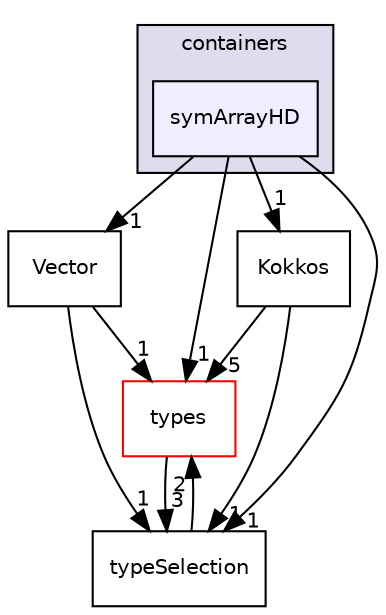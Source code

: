 digraph "src/phasicFlow/containers/symArrayHD" {
  compound=true
  node [ fontsize="10", fontname="Helvetica"];
  edge [ labelfontsize="10", labelfontname="Helvetica"];
  subgraph clusterdir_74a3bd5d559eb2469f344a26dc365ad0 {
    graph [ bgcolor="#ddddee", pencolor="black", label="containers" fontname="Helvetica", fontsize="10", URL="dir_74a3bd5d559eb2469f344a26dc365ad0.html"]
  dir_d67f442c583c169126a33cc02f90b170 [shape=box, label="symArrayHD", style="filled", fillcolor="#eeeeff", pencolor="black", URL="dir_d67f442c583c169126a33cc02f90b170.html"];
  }
  dir_c06362741ee20f2df47d4d66ada3d48c [shape=box label="Vector" URL="dir_c06362741ee20f2df47d4d66ada3d48c.html"];
  dir_e8baec020e471dff3bc06b812491e6c5 [shape=box label="types" fillcolor="white" style="filled" color="red" URL="dir_e8baec020e471dff3bc06b812491e6c5.html"];
  dir_9522ed5fbd948bd0f422a9c3c511773e [shape=box label="Kokkos" URL="dir_9522ed5fbd948bd0f422a9c3c511773e.html"];
  dir_4419dd78bee2bde1362d842a02bd0463 [shape=box label="typeSelection" URL="dir_4419dd78bee2bde1362d842a02bd0463.html"];
  dir_d67f442c583c169126a33cc02f90b170->dir_c06362741ee20f2df47d4d66ada3d48c [headlabel="1", labeldistance=1.5 headhref="dir_000107_000109.html"];
  dir_d67f442c583c169126a33cc02f90b170->dir_e8baec020e471dff3bc06b812491e6c5 [headlabel="1", labeldistance=1.5 headhref="dir_000107_000175.html"];
  dir_d67f442c583c169126a33cc02f90b170->dir_9522ed5fbd948bd0f422a9c3c511773e [headlabel="1", labeldistance=1.5 headhref="dir_000107_000118.html"];
  dir_d67f442c583c169126a33cc02f90b170->dir_4419dd78bee2bde1362d842a02bd0463 [headlabel="1", labeldistance=1.5 headhref="dir_000107_000179.html"];
  dir_c06362741ee20f2df47d4d66ada3d48c->dir_e8baec020e471dff3bc06b812491e6c5 [headlabel="1", labeldistance=1.5 headhref="dir_000109_000175.html"];
  dir_c06362741ee20f2df47d4d66ada3d48c->dir_4419dd78bee2bde1362d842a02bd0463 [headlabel="1", labeldistance=1.5 headhref="dir_000109_000179.html"];
  dir_e8baec020e471dff3bc06b812491e6c5->dir_4419dd78bee2bde1362d842a02bd0463 [headlabel="3", labeldistance=1.5 headhref="dir_000175_000179.html"];
  dir_9522ed5fbd948bd0f422a9c3c511773e->dir_e8baec020e471dff3bc06b812491e6c5 [headlabel="5", labeldistance=1.5 headhref="dir_000118_000175.html"];
  dir_9522ed5fbd948bd0f422a9c3c511773e->dir_4419dd78bee2bde1362d842a02bd0463 [headlabel="1", labeldistance=1.5 headhref="dir_000118_000179.html"];
  dir_4419dd78bee2bde1362d842a02bd0463->dir_e8baec020e471dff3bc06b812491e6c5 [headlabel="2", labeldistance=1.5 headhref="dir_000179_000175.html"];
}
